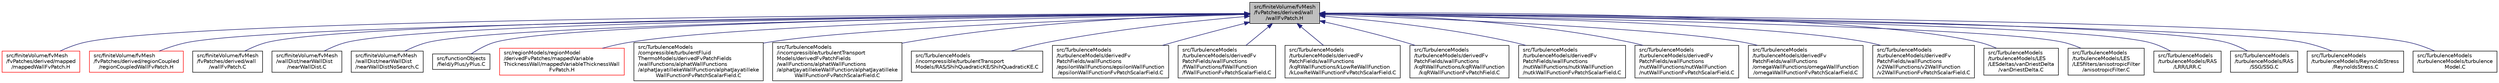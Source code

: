 digraph "src/finiteVolume/fvMesh/fvPatches/derived/wall/wallFvPatch.H"
{
  bgcolor="transparent";
  edge [fontname="Helvetica",fontsize="10",labelfontname="Helvetica",labelfontsize="10"];
  node [fontname="Helvetica",fontsize="10",shape=record];
  Node171 [label="src/finiteVolume/fvMesh\l/fvPatches/derived/wall\l/wallFvPatch.H",height=0.2,width=0.4,color="black", fillcolor="grey75", style="filled", fontcolor="black"];
  Node171 -> Node172 [dir="back",color="midnightblue",fontsize="10",style="solid",fontname="Helvetica"];
  Node172 [label="src/finiteVolume/fvMesh\l/fvPatches/derived/mapped\l/mappedWallFvPatch.H",height=0.2,width=0.4,color="red",URL="$a03836.html"];
  Node171 -> Node174 [dir="back",color="midnightblue",fontsize="10",style="solid",fontname="Helvetica"];
  Node174 [label="src/finiteVolume/fvMesh\l/fvPatches/derived/regionCoupled\l/regionCoupledWallFvPatch.H",height=0.2,width=0.4,color="red",URL="$a03854.html"];
  Node171 -> Node176 [dir="back",color="midnightblue",fontsize="10",style="solid",fontname="Helvetica"];
  Node176 [label="src/finiteVolume/fvMesh\l/fvPatches/derived/wall\l/wallFvPatch.C",height=0.2,width=0.4,color="black",URL="$a03857.html"];
  Node171 -> Node177 [dir="back",color="midnightblue",fontsize="10",style="solid",fontname="Helvetica"];
  Node177 [label="src/finiteVolume/fvMesh\l/wallDist/nearWallDist\l/nearWallDist.C",height=0.2,width=0.4,color="black",URL="$a03890.html"];
  Node171 -> Node178 [dir="back",color="midnightblue",fontsize="10",style="solid",fontname="Helvetica"];
  Node178 [label="src/finiteVolume/fvMesh\l/wallDist/nearWallDist\l/nearWallDistNoSearch.C",height=0.2,width=0.4,color="black",URL="$a03896.html"];
  Node171 -> Node179 [dir="back",color="midnightblue",fontsize="10",style="solid",fontname="Helvetica"];
  Node179 [label="src/functionObjects\l/field/yPlus/yPlus.C",height=0.2,width=0.4,color="black",URL="$a04889.html"];
  Node171 -> Node180 [dir="back",color="midnightblue",fontsize="10",style="solid",fontname="Helvetica"];
  Node180 [label="src/regionModels/regionModel\l/derivedFvPatches/mappedVariable\lThicknessWall/mappedVariableThicknessWall\lFvPatch.H",height=0.2,width=0.4,color="red",URL="$a14120.html"];
  Node171 -> Node182 [dir="back",color="midnightblue",fontsize="10",style="solid",fontname="Helvetica"];
  Node182 [label="src/TurbulenceModels\l/compressible/turbulentFluid\lThermoModels/derivedFvPatchFields\l/wallFunctions/alphatWallFunctions\l/alphatJayatillekeWallFunction/alphatJayatilleke\lWallFunctionFvPatchScalarField.C",height=0.2,width=0.4,color="black",URL="$a42125.html"];
  Node171 -> Node183 [dir="back",color="midnightblue",fontsize="10",style="solid",fontname="Helvetica"];
  Node183 [label="src/TurbulenceModels\l/incompressible/turbulentTransport\lModels/derivedFvPatchFields\l/wallFunctions/alphatWallFunctions\l/alphatJayatillekeWallFunction/alphatJayatilleke\lWallFunctionFvPatchScalarField.C",height=0.2,width=0.4,color="black",URL="$a42128.html"];
  Node171 -> Node184 [dir="back",color="midnightblue",fontsize="10",style="solid",fontname="Helvetica"];
  Node184 [label="src/TurbulenceModels\l/incompressible/turbulentTransport\lModels/RAS/ShihQuadraticKE/ShihQuadraticKE.C",height=0.2,width=0.4,color="black",URL="$a17723.html"];
  Node171 -> Node185 [dir="back",color="midnightblue",fontsize="10",style="solid",fontname="Helvetica"];
  Node185 [label="src/TurbulenceModels\l/turbulenceModels/derivedFv\lPatchFields/wallFunctions\l/epsilonWallFunctions/epsilonWallFunction\l/epsilonWallFunctionFvPatchScalarField.C",height=0.2,width=0.4,color="black",URL="$a17816.html"];
  Node171 -> Node186 [dir="back",color="midnightblue",fontsize="10",style="solid",fontname="Helvetica"];
  Node186 [label="src/TurbulenceModels\l/turbulenceModels/derivedFv\lPatchFields/wallFunctions\l/fWallFunctions/fWallFunction\l/fWallFunctionFvPatchScalarField.C",height=0.2,width=0.4,color="black",URL="$a17822.html"];
  Node171 -> Node187 [dir="back",color="midnightblue",fontsize="10",style="solid",fontname="Helvetica"];
  Node187 [label="src/TurbulenceModels\l/turbulenceModels/derivedFv\lPatchFields/wallFunctions\l/kqRWallFunctions/kLowReWallFunction\l/kLowReWallFunctionFvPatchScalarField.C",height=0.2,width=0.4,color="black",URL="$a17828.html"];
  Node171 -> Node188 [dir="back",color="midnightblue",fontsize="10",style="solid",fontname="Helvetica"];
  Node188 [label="src/TurbulenceModels\l/turbulenceModels/derivedFv\lPatchFields/wallFunctions\l/kqRWallFunctions/kqRWallFunction\l/kqRWallFunctionFvPatchField.C",height=0.2,width=0.4,color="black",URL="$a17834.html"];
  Node171 -> Node189 [dir="back",color="midnightblue",fontsize="10",style="solid",fontname="Helvetica"];
  Node189 [label="src/TurbulenceModels\l/turbulenceModels/derivedFv\lPatchFields/wallFunctions\l/nutWallFunctions/nutkWallFunction\l/nutkWallFunctionFvPatchScalarField.C",height=0.2,width=0.4,color="black",URL="$a17858.html"];
  Node171 -> Node190 [dir="back",color="midnightblue",fontsize="10",style="solid",fontname="Helvetica"];
  Node190 [label="src/TurbulenceModels\l/turbulenceModels/derivedFv\lPatchFields/wallFunctions\l/nutWallFunctions/nutWallFunction\l/nutWallFunctionFvPatchScalarField.C",height=0.2,width=0.4,color="black",URL="$a17894.html"];
  Node171 -> Node191 [dir="back",color="midnightblue",fontsize="10",style="solid",fontname="Helvetica"];
  Node191 [label="src/TurbulenceModels\l/turbulenceModels/derivedFv\lPatchFields/wallFunctions\l/omegaWallFunctions/omegaWallFunction\l/omegaWallFunctionFvPatchScalarField.C",height=0.2,width=0.4,color="black",URL="$a17900.html"];
  Node171 -> Node192 [dir="back",color="midnightblue",fontsize="10",style="solid",fontname="Helvetica"];
  Node192 [label="src/TurbulenceModels\l/turbulenceModels/derivedFv\lPatchFields/wallFunctions\l/v2WallFunctions/v2WallFunction\l/v2WallFunctionFvPatchScalarField.C",height=0.2,width=0.4,color="black",URL="$a17906.html"];
  Node171 -> Node193 [dir="back",color="midnightblue",fontsize="10",style="solid",fontname="Helvetica"];
  Node193 [label="src/TurbulenceModels\l/turbulenceModels/LES\l/LESdeltas/vanDriestDelta\l/vanDriestDelta.C",height=0.2,width=0.4,color="black",URL="$a18008.html"];
  Node171 -> Node194 [dir="back",color="midnightblue",fontsize="10",style="solid",fontname="Helvetica"];
  Node194 [label="src/TurbulenceModels\l/turbulenceModels/LES\l/LESfilters/anisotropicFilter\l/anisotropicFilter.C",height=0.2,width=0.4,color="black",URL="$a18020.html"];
  Node171 -> Node195 [dir="back",color="midnightblue",fontsize="10",style="solid",fontname="Helvetica"];
  Node195 [label="src/TurbulenceModels\l/turbulenceModels/RAS\l/LRR/LRR.C",height=0.2,width=0.4,color="black",URL="$a18170.html"];
  Node171 -> Node196 [dir="back",color="midnightblue",fontsize="10",style="solid",fontname="Helvetica"];
  Node196 [label="src/TurbulenceModels\l/turbulenceModels/RAS\l/SSG/SSG.C",height=0.2,width=0.4,color="black",URL="$a18203.html"];
  Node171 -> Node197 [dir="back",color="midnightblue",fontsize="10",style="solid",fontname="Helvetica"];
  Node197 [label="src/TurbulenceModels\l/turbulenceModels/ReynoldsStress\l/ReynoldsStress.C",height=0.2,width=0.4,color="black",URL="$a18221.html"];
  Node171 -> Node198 [dir="back",color="midnightblue",fontsize="10",style="solid",fontname="Helvetica"];
  Node198 [label="src/TurbulenceModels\l/turbulenceModels/turbulence\lModel.C",height=0.2,width=0.4,color="black",URL="$a18233.html"];
}
